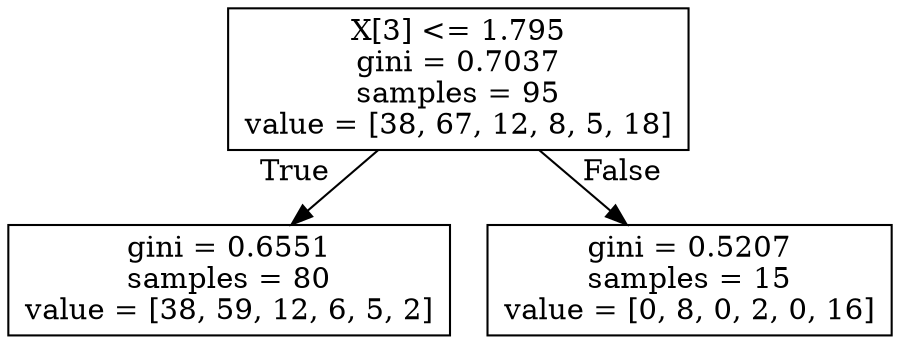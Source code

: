 digraph Tree {
node [shape=box] ;
0 [label="X[3] <= 1.795\ngini = 0.7037\nsamples = 95\nvalue = [38, 67, 12, 8, 5, 18]"] ;
1 [label="gini = 0.6551\nsamples = 80\nvalue = [38, 59, 12, 6, 5, 2]"] ;
0 -> 1 [labeldistance=2.5, labelangle=45, headlabel="True"] ;
2 [label="gini = 0.5207\nsamples = 15\nvalue = [0, 8, 0, 2, 0, 16]"] ;
0 -> 2 [labeldistance=2.5, labelangle=-45, headlabel="False"] ;
}